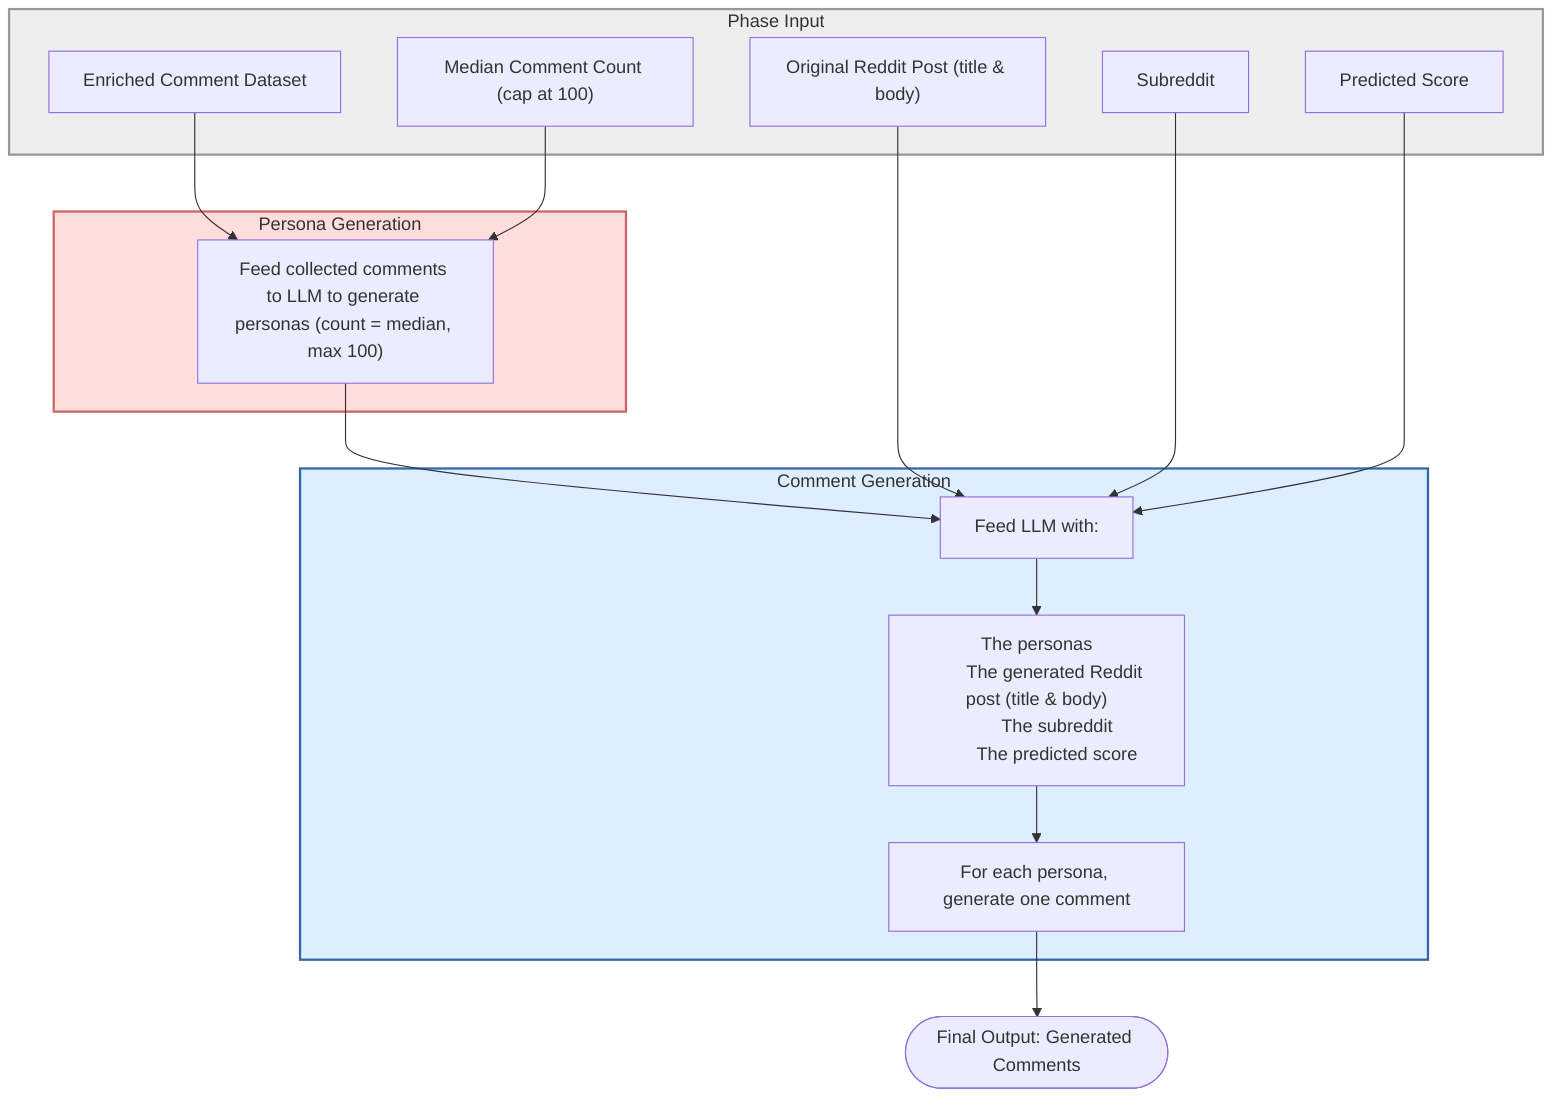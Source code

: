 flowchart TB
    subgraph Input["Phase Input"]
        I1["Enriched Comment Dataset"]
        I2["Median Comment Count (cap at 100)"]
        I3["Original Reddit Post (title & body)"]
        I4["Subreddit"]
        I5["Predicted Score"]
    end
    
    subgraph D["Persona Generation"]
        D2["Feed collected comments to LLM to generate personas (count = median, max 100)"]
    end
    
    subgraph E["Comment Generation"]
        E1["Feed LLM with:"]
        E2["The personas
        The generated Reddit post (title & body)
        The subreddit
        The predicted score"]
        E3["For each persona, generate one comment"]
    end
    
    F1(["Final Output: Generated Comments"])
    
    I1 --> D2
    I2 --> D2
    D2 --> E1
    I3 --> E1
    I4 --> E1
    I5 --> E1
    E1 --> E2
    E2 --> E3
    E3 --> F1
    
    style D fill:#FDD,stroke:#C66,stroke-width:2px
    style E fill:#DEF,stroke:#36A,stroke-width:2px
    style Input fill:#EEE,stroke:#999,stroke-width:2px